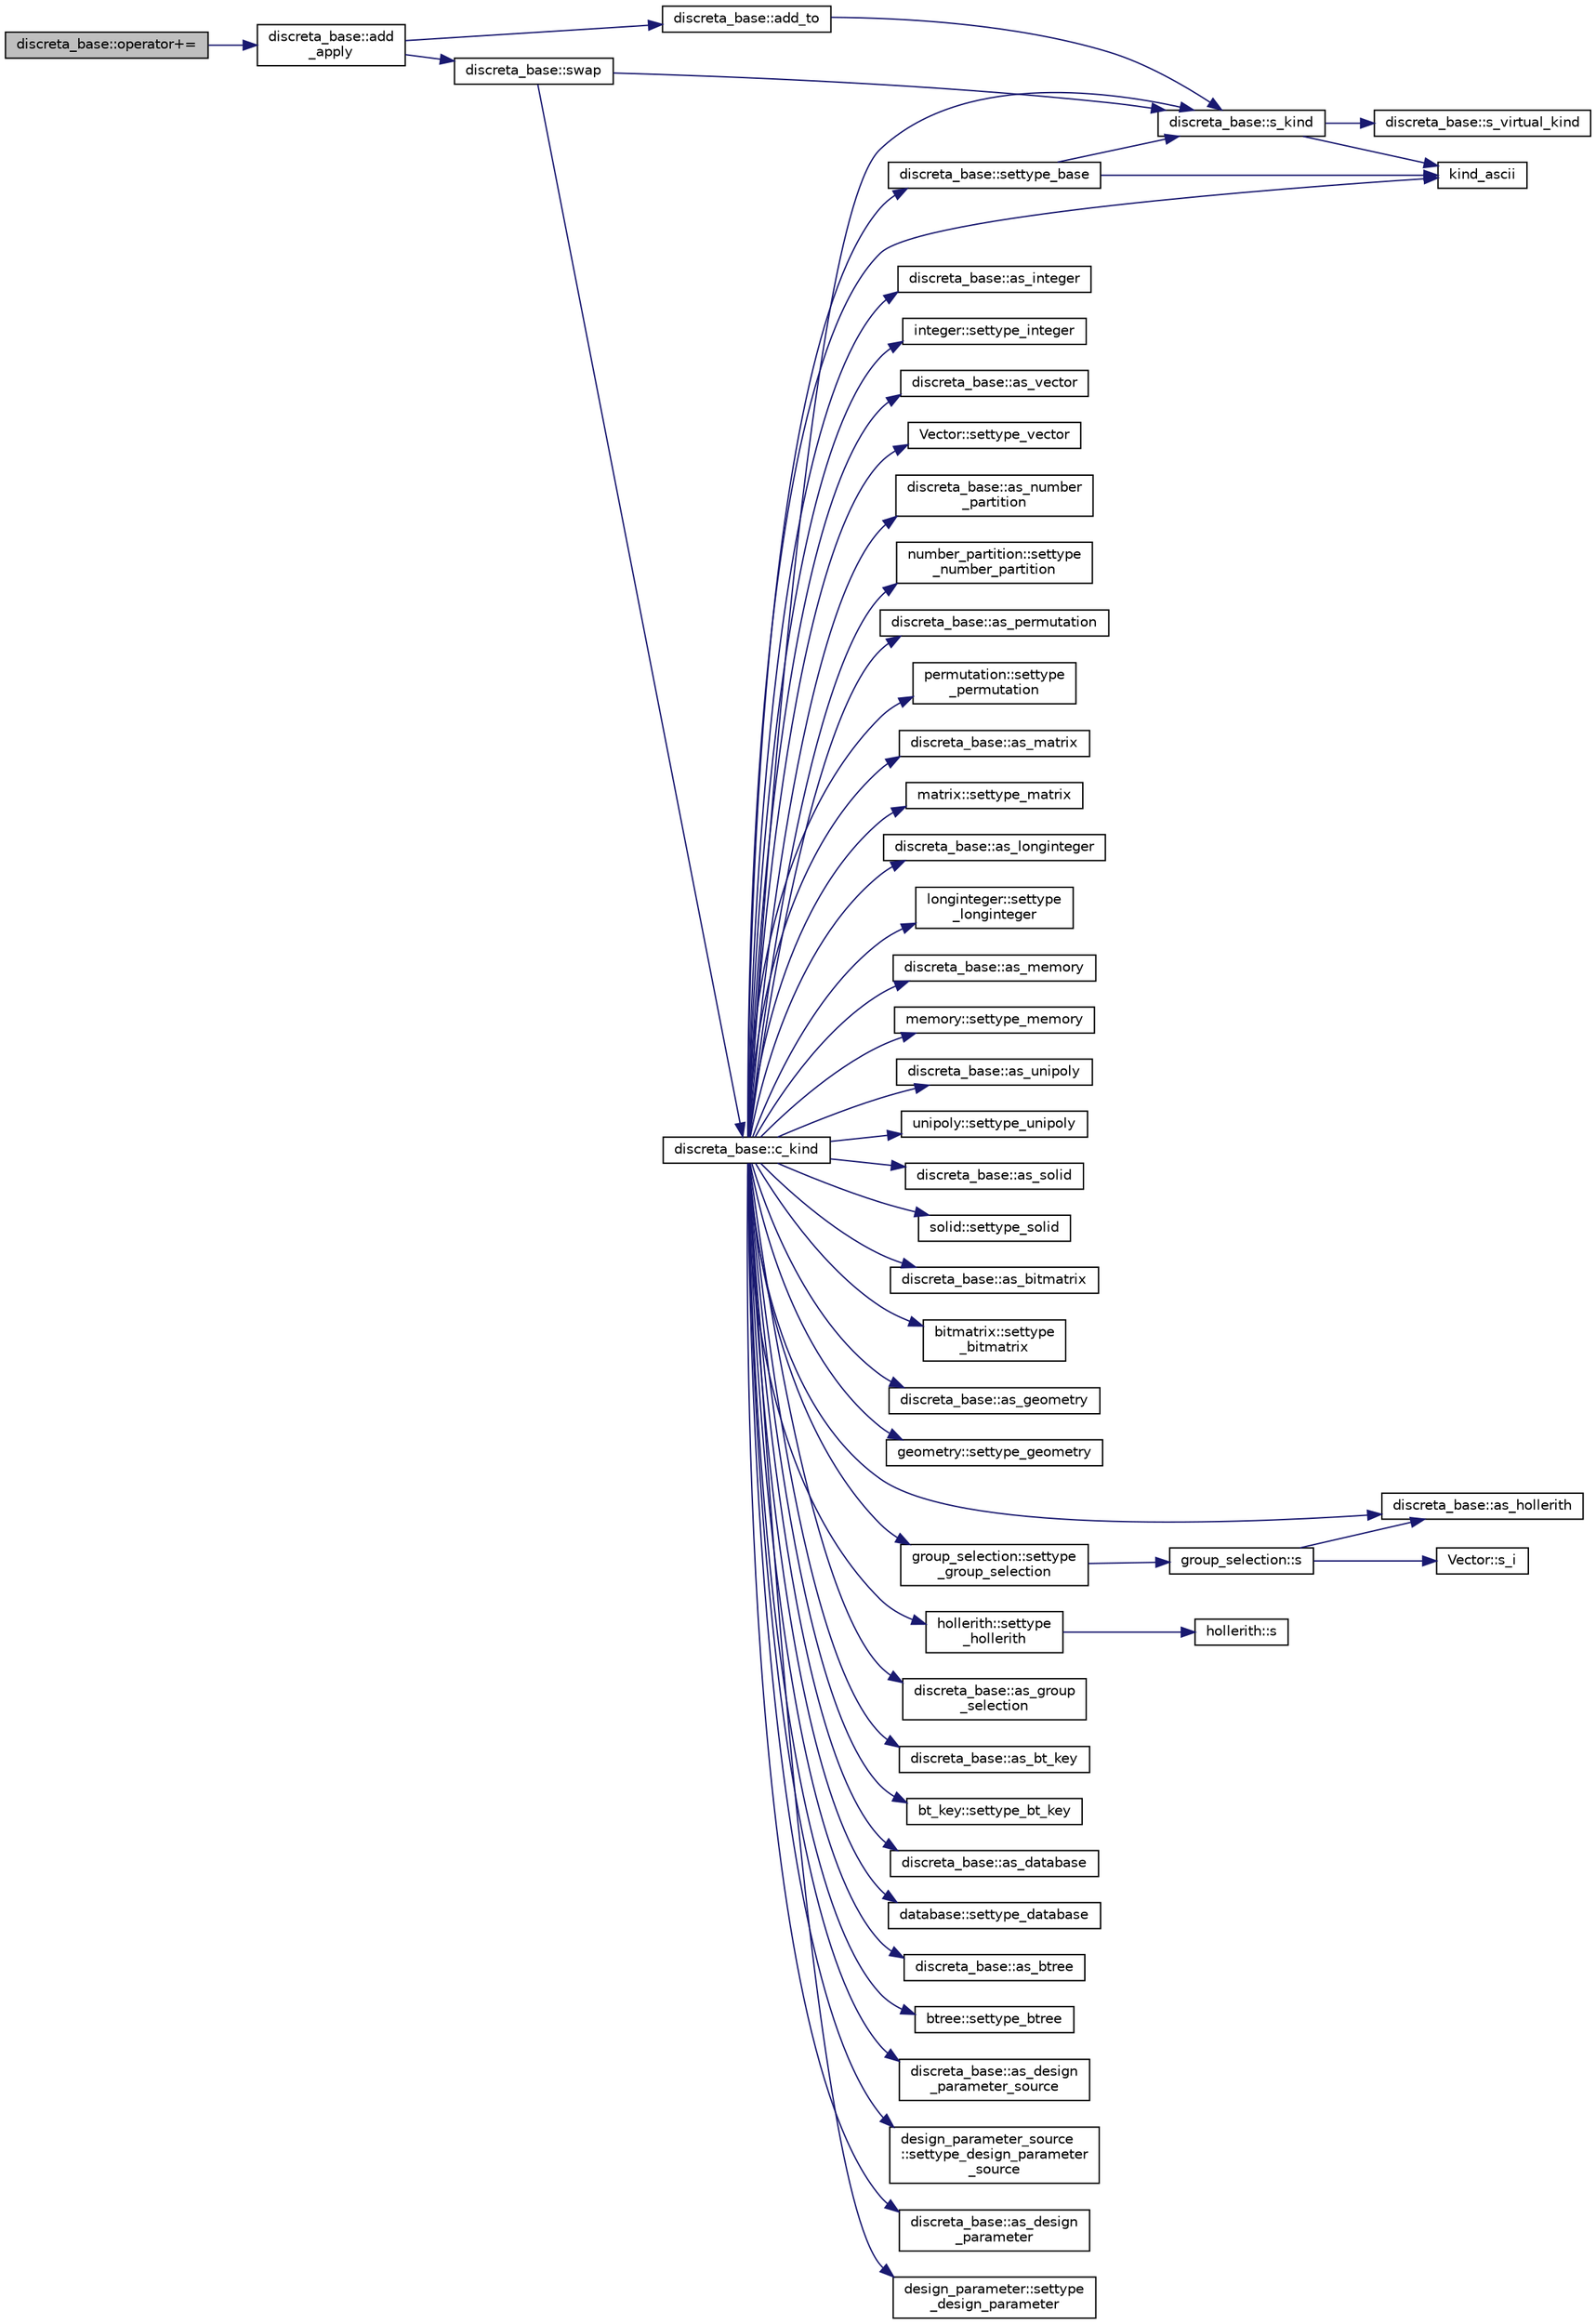 digraph "discreta_base::operator+="
{
  edge [fontname="Helvetica",fontsize="10",labelfontname="Helvetica",labelfontsize="10"];
  node [fontname="Helvetica",fontsize="10",shape=record];
  rankdir="LR";
  Node14820 [label="discreta_base::operator+=",height=0.2,width=0.4,color="black", fillcolor="grey75", style="filled", fontcolor="black"];
  Node14820 -> Node14821 [color="midnightblue",fontsize="10",style="solid",fontname="Helvetica"];
  Node14821 [label="discreta_base::add\l_apply",height=0.2,width=0.4,color="black", fillcolor="white", style="filled",URL="$d7/d71/classdiscreta__base.html#a1e8b73324062c6ff9e01aaf5fb6e8fba"];
  Node14821 -> Node14822 [color="midnightblue",fontsize="10",style="solid",fontname="Helvetica"];
  Node14822 [label="discreta_base::add_to",height=0.2,width=0.4,color="black", fillcolor="white", style="filled",URL="$d7/d71/classdiscreta__base.html#a712a61311eb036d70a52871ed315f515"];
  Node14822 -> Node14823 [color="midnightblue",fontsize="10",style="solid",fontname="Helvetica"];
  Node14823 [label="discreta_base::s_kind",height=0.2,width=0.4,color="black", fillcolor="white", style="filled",URL="$d7/d71/classdiscreta__base.html#a8a830025c74adbbc3362418a7c2ba157"];
  Node14823 -> Node14824 [color="midnightblue",fontsize="10",style="solid",fontname="Helvetica"];
  Node14824 [label="discreta_base::s_virtual_kind",height=0.2,width=0.4,color="black", fillcolor="white", style="filled",URL="$d7/d71/classdiscreta__base.html#a52778a6d6943a468be083d0785d418fb"];
  Node14823 -> Node14825 [color="midnightblue",fontsize="10",style="solid",fontname="Helvetica"];
  Node14825 [label="kind_ascii",height=0.2,width=0.4,color="black", fillcolor="white", style="filled",URL="$d9/d60/discreta_8h.html#ad0ce825a9f29bc6cec27e1b64cfe27bf"];
  Node14821 -> Node14826 [color="midnightblue",fontsize="10",style="solid",fontname="Helvetica"];
  Node14826 [label="discreta_base::swap",height=0.2,width=0.4,color="black", fillcolor="white", style="filled",URL="$d7/d71/classdiscreta__base.html#a2e8acbb9d3476675dac5b6a583b0293e"];
  Node14826 -> Node14823 [color="midnightblue",fontsize="10",style="solid",fontname="Helvetica"];
  Node14826 -> Node14827 [color="midnightblue",fontsize="10",style="solid",fontname="Helvetica"];
  Node14827 [label="discreta_base::c_kind",height=0.2,width=0.4,color="black", fillcolor="white", style="filled",URL="$d7/d71/classdiscreta__base.html#adc2ff61589c2d083688e7a43f333cb62"];
  Node14827 -> Node14828 [color="midnightblue",fontsize="10",style="solid",fontname="Helvetica"];
  Node14828 [label="discreta_base::settype_base",height=0.2,width=0.4,color="black", fillcolor="white", style="filled",URL="$d7/d71/classdiscreta__base.html#a4f42899a89447d1c3993ea07c38f8ad4"];
  Node14828 -> Node14823 [color="midnightblue",fontsize="10",style="solid",fontname="Helvetica"];
  Node14828 -> Node14825 [color="midnightblue",fontsize="10",style="solid",fontname="Helvetica"];
  Node14827 -> Node14829 [color="midnightblue",fontsize="10",style="solid",fontname="Helvetica"];
  Node14829 [label="discreta_base::as_integer",height=0.2,width=0.4,color="black", fillcolor="white", style="filled",URL="$d7/d71/classdiscreta__base.html#a00d7691eaf874fd283d942692fe8dd26"];
  Node14827 -> Node14830 [color="midnightblue",fontsize="10",style="solid",fontname="Helvetica"];
  Node14830 [label="integer::settype_integer",height=0.2,width=0.4,color="black", fillcolor="white", style="filled",URL="$d0/de5/classinteger.html#a6265c65ef311229acd513d748faba796"];
  Node14827 -> Node14831 [color="midnightblue",fontsize="10",style="solid",fontname="Helvetica"];
  Node14831 [label="discreta_base::as_vector",height=0.2,width=0.4,color="black", fillcolor="white", style="filled",URL="$d7/d71/classdiscreta__base.html#a7bdd6cae39c380b128ee9e17e42cf020"];
  Node14827 -> Node14832 [color="midnightblue",fontsize="10",style="solid",fontname="Helvetica"];
  Node14832 [label="Vector::settype_vector",height=0.2,width=0.4,color="black", fillcolor="white", style="filled",URL="$d5/db2/class_vector.html#a34e0d00b18c051f23904a8429fa6c8b4"];
  Node14827 -> Node14833 [color="midnightblue",fontsize="10",style="solid",fontname="Helvetica"];
  Node14833 [label="discreta_base::as_number\l_partition",height=0.2,width=0.4,color="black", fillcolor="white", style="filled",URL="$d7/d71/classdiscreta__base.html#a307aa09de0e925d46697707968ffab00"];
  Node14827 -> Node14834 [color="midnightblue",fontsize="10",style="solid",fontname="Helvetica"];
  Node14834 [label="number_partition::settype\l_number_partition",height=0.2,width=0.4,color="black", fillcolor="white", style="filled",URL="$df/d50/classnumber__partition.html#a3aaec1b557758f643ffc8555bbc358be"];
  Node14827 -> Node14835 [color="midnightblue",fontsize="10",style="solid",fontname="Helvetica"];
  Node14835 [label="discreta_base::as_permutation",height=0.2,width=0.4,color="black", fillcolor="white", style="filled",URL="$d7/d71/classdiscreta__base.html#aa4e72f36a82984239b12ae831e131098"];
  Node14827 -> Node14836 [color="midnightblue",fontsize="10",style="solid",fontname="Helvetica"];
  Node14836 [label="permutation::settype\l_permutation",height=0.2,width=0.4,color="black", fillcolor="white", style="filled",URL="$d0/d08/classpermutation.html#af1eea29f86195cede9562e444664c28c"];
  Node14827 -> Node14837 [color="midnightblue",fontsize="10",style="solid",fontname="Helvetica"];
  Node14837 [label="discreta_base::as_matrix",height=0.2,width=0.4,color="black", fillcolor="white", style="filled",URL="$d7/d71/classdiscreta__base.html#ae4d7f56d917a4707b838fbffde6467ff"];
  Node14827 -> Node14838 [color="midnightblue",fontsize="10",style="solid",fontname="Helvetica"];
  Node14838 [label="matrix::settype_matrix",height=0.2,width=0.4,color="black", fillcolor="white", style="filled",URL="$d1/d8d/classmatrix.html#a1780283a64a789e4084d792683d276bb"];
  Node14827 -> Node14839 [color="midnightblue",fontsize="10",style="solid",fontname="Helvetica"];
  Node14839 [label="discreta_base::as_longinteger",height=0.2,width=0.4,color="black", fillcolor="white", style="filled",URL="$d7/d71/classdiscreta__base.html#a20a094639eb711b10c8694c51937f7cd"];
  Node14827 -> Node14840 [color="midnightblue",fontsize="10",style="solid",fontname="Helvetica"];
  Node14840 [label="longinteger::settype\l_longinteger",height=0.2,width=0.4,color="black", fillcolor="white", style="filled",URL="$d3/d71/classlonginteger.html#ae5f811ece8df31b9ff114368a18e1dc5"];
  Node14827 -> Node14841 [color="midnightblue",fontsize="10",style="solid",fontname="Helvetica"];
  Node14841 [label="discreta_base::as_memory",height=0.2,width=0.4,color="black", fillcolor="white", style="filled",URL="$d7/d71/classdiscreta__base.html#ad94b2d7dce0cd4fa22db57f6e79c4bd2"];
  Node14827 -> Node14842 [color="midnightblue",fontsize="10",style="solid",fontname="Helvetica"];
  Node14842 [label="memory::settype_memory",height=0.2,width=0.4,color="black", fillcolor="white", style="filled",URL="$d8/d99/classmemory.html#a33aae277f9b8fe36b02e9d5da895451b"];
  Node14827 -> Node14843 [color="midnightblue",fontsize="10",style="solid",fontname="Helvetica"];
  Node14843 [label="discreta_base::as_unipoly",height=0.2,width=0.4,color="black", fillcolor="white", style="filled",URL="$d7/d71/classdiscreta__base.html#ad50d8027f039fe5c2478cddb243adc9d"];
  Node14827 -> Node14844 [color="midnightblue",fontsize="10",style="solid",fontname="Helvetica"];
  Node14844 [label="unipoly::settype_unipoly",height=0.2,width=0.4,color="black", fillcolor="white", style="filled",URL="$d1/d89/classunipoly.html#a8db854fcc85c5e1150b1f1b1c005c95b"];
  Node14827 -> Node14845 [color="midnightblue",fontsize="10",style="solid",fontname="Helvetica"];
  Node14845 [label="discreta_base::as_solid",height=0.2,width=0.4,color="black", fillcolor="white", style="filled",URL="$d7/d71/classdiscreta__base.html#a1fc5f2b85ec97ab0a69dd64903c970a5"];
  Node14827 -> Node14846 [color="midnightblue",fontsize="10",style="solid",fontname="Helvetica"];
  Node14846 [label="solid::settype_solid",height=0.2,width=0.4,color="black", fillcolor="white", style="filled",URL="$d8/def/classsolid.html#a775bd4821f75a8aee4ea3d4335ff90e0"];
  Node14827 -> Node14847 [color="midnightblue",fontsize="10",style="solid",fontname="Helvetica"];
  Node14847 [label="discreta_base::as_bitmatrix",height=0.2,width=0.4,color="black", fillcolor="white", style="filled",URL="$d7/d71/classdiscreta__base.html#a071ad54ea8ef6c9d1d15f532e5a76df6"];
  Node14827 -> Node14848 [color="midnightblue",fontsize="10",style="solid",fontname="Helvetica"];
  Node14848 [label="bitmatrix::settype\l_bitmatrix",height=0.2,width=0.4,color="black", fillcolor="white", style="filled",URL="$de/dc8/classbitmatrix.html#acb571d947f9526665ebbdc0ce3e2a973"];
  Node14827 -> Node14849 [color="midnightblue",fontsize="10",style="solid",fontname="Helvetica"];
  Node14849 [label="discreta_base::as_geometry",height=0.2,width=0.4,color="black", fillcolor="white", style="filled",URL="$d7/d71/classdiscreta__base.html#a38fc7b4cdd830703e9d87354b79bc5c8"];
  Node14827 -> Node14850 [color="midnightblue",fontsize="10",style="solid",fontname="Helvetica"];
  Node14850 [label="geometry::settype_geometry",height=0.2,width=0.4,color="black", fillcolor="white", style="filled",URL="$da/d44/classgeometry.html#ab4a336baba6a3f56f5ffa053a5be5ba7"];
  Node14827 -> Node14851 [color="midnightblue",fontsize="10",style="solid",fontname="Helvetica"];
  Node14851 [label="discreta_base::as_hollerith",height=0.2,width=0.4,color="black", fillcolor="white", style="filled",URL="$d7/d71/classdiscreta__base.html#a3e66f82711f314710107e2f29e589690"];
  Node14827 -> Node14852 [color="midnightblue",fontsize="10",style="solid",fontname="Helvetica"];
  Node14852 [label="hollerith::settype\l_hollerith",height=0.2,width=0.4,color="black", fillcolor="white", style="filled",URL="$d8/d99/classhollerith.html#a23bbd4acfc88a0e90f1245f243f51f76"];
  Node14852 -> Node14853 [color="midnightblue",fontsize="10",style="solid",fontname="Helvetica"];
  Node14853 [label="hollerith::s",height=0.2,width=0.4,color="black", fillcolor="white", style="filled",URL="$d8/d99/classhollerith.html#af61fce2d06f211b25fe3838e4dfee77a"];
  Node14827 -> Node14854 [color="midnightblue",fontsize="10",style="solid",fontname="Helvetica"];
  Node14854 [label="discreta_base::as_group\l_selection",height=0.2,width=0.4,color="black", fillcolor="white", style="filled",URL="$d7/d71/classdiscreta__base.html#aae1bac4883c567718bef9fb610abbdc8"];
  Node14827 -> Node14855 [color="midnightblue",fontsize="10",style="solid",fontname="Helvetica"];
  Node14855 [label="group_selection::settype\l_group_selection",height=0.2,width=0.4,color="black", fillcolor="white", style="filled",URL="$d6/db0/classgroup__selection.html#a015ed73b7b8d784bedd4d11ac1fc0ec1"];
  Node14855 -> Node14856 [color="midnightblue",fontsize="10",style="solid",fontname="Helvetica"];
  Node14856 [label="group_selection::s",height=0.2,width=0.4,color="black", fillcolor="white", style="filled",URL="$d6/db0/classgroup__selection.html#a686cb0c6a3a040796b112b8007ea8223"];
  Node14856 -> Node14857 [color="midnightblue",fontsize="10",style="solid",fontname="Helvetica"];
  Node14857 [label="Vector::s_i",height=0.2,width=0.4,color="black", fillcolor="white", style="filled",URL="$d5/db2/class_vector.html#a1c4fe1752523df8119f70dd550244871"];
  Node14856 -> Node14851 [color="midnightblue",fontsize="10",style="solid",fontname="Helvetica"];
  Node14827 -> Node14858 [color="midnightblue",fontsize="10",style="solid",fontname="Helvetica"];
  Node14858 [label="discreta_base::as_bt_key",height=0.2,width=0.4,color="black", fillcolor="white", style="filled",URL="$d7/d71/classdiscreta__base.html#a2734c6e08dca17cf6588bd5064ec1b9f"];
  Node14827 -> Node14859 [color="midnightblue",fontsize="10",style="solid",fontname="Helvetica"];
  Node14859 [label="bt_key::settype_bt_key",height=0.2,width=0.4,color="black", fillcolor="white", style="filled",URL="$d1/de5/classbt__key.html#a352bb10beb7c789d8d29373035824800"];
  Node14827 -> Node14860 [color="midnightblue",fontsize="10",style="solid",fontname="Helvetica"];
  Node14860 [label="discreta_base::as_database",height=0.2,width=0.4,color="black", fillcolor="white", style="filled",URL="$d7/d71/classdiscreta__base.html#ab055d39d58210a2b03ba3d33703b09a9"];
  Node14827 -> Node14861 [color="midnightblue",fontsize="10",style="solid",fontname="Helvetica"];
  Node14861 [label="database::settype_database",height=0.2,width=0.4,color="black", fillcolor="white", style="filled",URL="$db/d72/classdatabase.html#a014639aa001462e480eb1f3984839b72"];
  Node14827 -> Node14862 [color="midnightblue",fontsize="10",style="solid",fontname="Helvetica"];
  Node14862 [label="discreta_base::as_btree",height=0.2,width=0.4,color="black", fillcolor="white", style="filled",URL="$d7/d71/classdiscreta__base.html#a78e76674cef2ec113c17989c11288778"];
  Node14827 -> Node14863 [color="midnightblue",fontsize="10",style="solid",fontname="Helvetica"];
  Node14863 [label="btree::settype_btree",height=0.2,width=0.4,color="black", fillcolor="white", style="filled",URL="$dd/db0/classbtree.html#a5a1b9773c848908a6050cc733d2d9780"];
  Node14827 -> Node14864 [color="midnightblue",fontsize="10",style="solid",fontname="Helvetica"];
  Node14864 [label="discreta_base::as_design\l_parameter_source",height=0.2,width=0.4,color="black", fillcolor="white", style="filled",URL="$d7/d71/classdiscreta__base.html#a59cbf837c6582ded5bc586265d13d81a"];
  Node14827 -> Node14865 [color="midnightblue",fontsize="10",style="solid",fontname="Helvetica"];
  Node14865 [label="design_parameter_source\l::settype_design_parameter\l_source",height=0.2,width=0.4,color="black", fillcolor="white", style="filled",URL="$df/d4b/classdesign__parameter__source.html#a3af3b851df87bd1661fb9c9ce18822c8"];
  Node14827 -> Node14866 [color="midnightblue",fontsize="10",style="solid",fontname="Helvetica"];
  Node14866 [label="discreta_base::as_design\l_parameter",height=0.2,width=0.4,color="black", fillcolor="white", style="filled",URL="$d7/d71/classdiscreta__base.html#aab24ff38ea1c5471ab3de42e014d0f2a"];
  Node14827 -> Node14867 [color="midnightblue",fontsize="10",style="solid",fontname="Helvetica"];
  Node14867 [label="design_parameter::settype\l_design_parameter",height=0.2,width=0.4,color="black", fillcolor="white", style="filled",URL="$da/d94/classdesign__parameter.html#a8b19d277f2b7d09c2531a527dfc0359e"];
  Node14827 -> Node14825 [color="midnightblue",fontsize="10",style="solid",fontname="Helvetica"];
  Node14827 -> Node14823 [color="midnightblue",fontsize="10",style="solid",fontname="Helvetica"];
}
